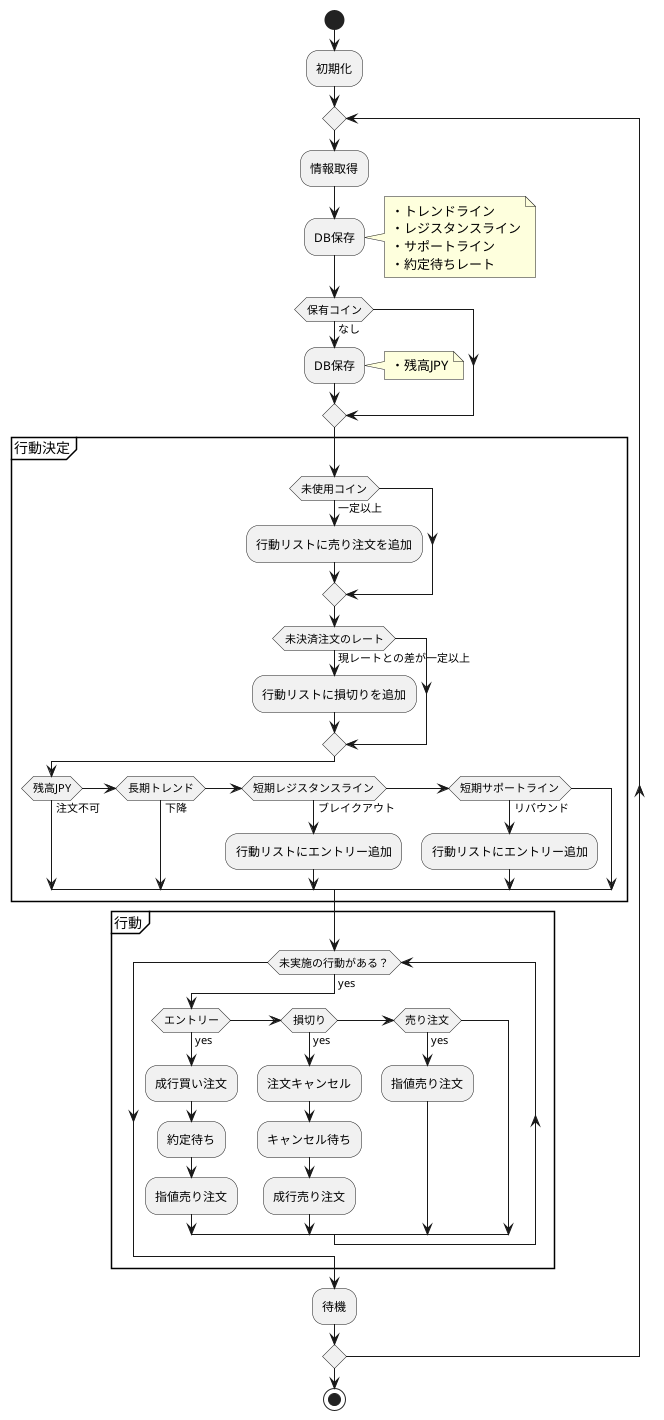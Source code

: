 @startuml trading-bot-rust
start

:初期化;

repeat
    :情報取得;

    :DB保存;
    note right
        ・トレンドライン
        ・レジスタンスライン
        ・サポートライン
        ・約定待ちレート
    end note

    if (保有コイン) then (なし)
        :DB保存;
        note right
            ・残高JPY
        end note
    endif

    partition 行動決定 {
        if (未使用コイン) then (一定以上)
            :行動リストに売り注文を追加;
        endif

        if (未決済注文のレート) then (現レートとの差が一定以上)
            :行動リストに損切りを追加;
        endif

        if (残高JPY) then (注文不可)
        elseif (長期トレンド) then (下降)
        elseif (短期レジスタンスライン) then (ブレイクアウト)
            :行動リストにエントリー追加;
        elseif (短期サポートライン) then (リバウンド)
            :行動リストにエントリー追加;
        endif
    }

    partition 行動 {
        while (未実施の行動がある？) is (yes)
            if (エントリー) then (yes)
                :成行買い注文;
                :約定待ち;
                :指値売り注文;
            elseif (損切り) then (yes)
                :注文キャンセル;
                :キャンセル待ち;
                :成行売り注文;
            elseif (売り注文) then (yes)
                :指値売り注文;
            endif
        endwhile
    }

    :待機;
repeat while

stop
@enduml